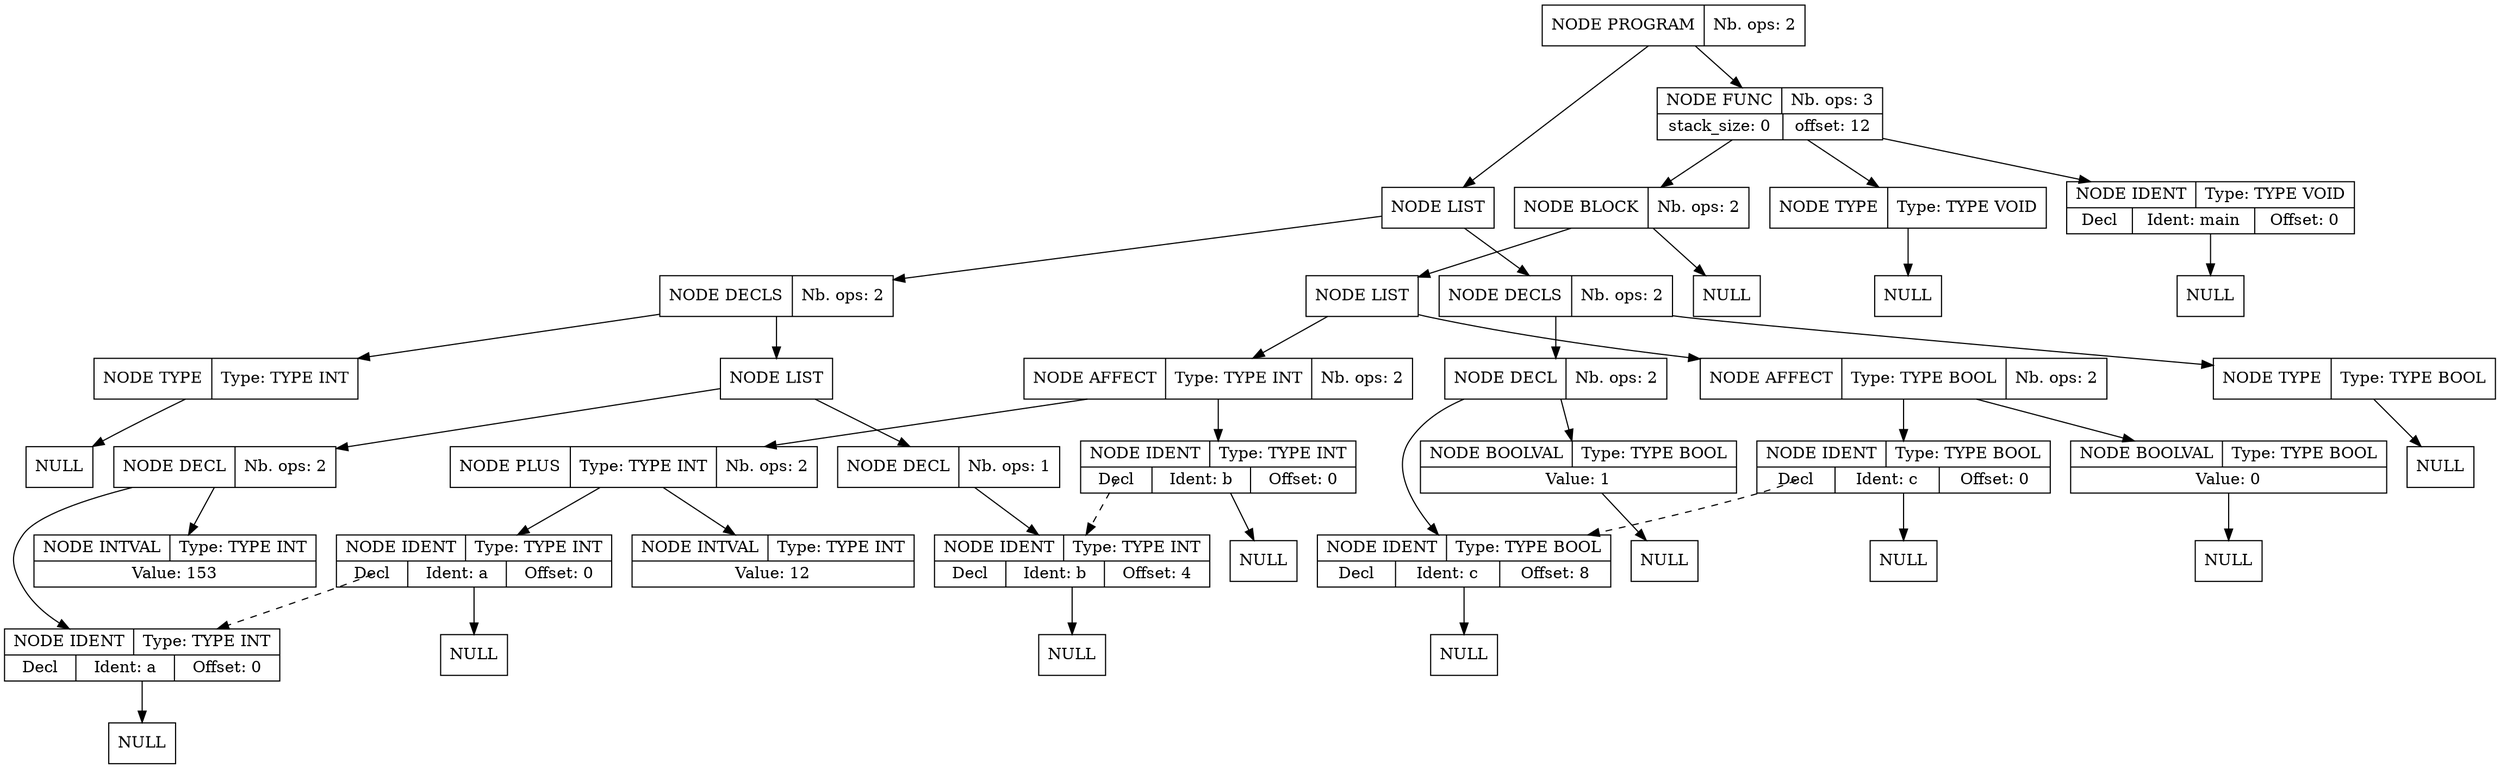 digraph global_vars {
    N1 [shape=record, label="{{NODE PROGRAM|Nb. ops: 2}}"];
    N2 [shape=record, label="{{NODE LIST}}"];
    N3 [shape=record, label="{{NODE DECLS|Nb. ops: 2}}"];
    N4 [shape=record, label="{{NODE TYPE|Type: TYPE INT}}"];
    N5 [shape=record, label="{{NULL}}"];
    edge[tailclip=true];
    N4 -> N5
    edge[tailclip=true];
    N3 -> N4
    N6 [shape=record, label="{{NODE LIST}}"];
    N7 [shape=record, label="{{NODE DECL|Nb. ops: 2}}"];
    N8 [shape=record, label="{{NODE IDENT|Type: TYPE INT}|{<decl>Decl      |Ident: a|Offset: 0}}"];
    N9 [shape=record, label="{{NULL}}"];
    edge[tailclip=true];
    N8 -> N9
    edge[tailclip=true];
    N7 -> N8
    N10 [shape=record, label="{{NODE INTVAL|Type: TYPE INT}|{Value: 153}}"];
    edge[tailclip=true];
    N7 -> N10
    edge[tailclip=true];
    N6 -> N7
    N11 [shape=record, label="{{NODE DECL|Nb. ops: 1}}"];
    N12 [shape=record, label="{{NODE IDENT|Type: TYPE INT}|{<decl>Decl      |Ident: b|Offset: 4}}"];
    N13 [shape=record, label="{{NULL}}"];
    edge[tailclip=true];
    N12 -> N13
    edge[tailclip=true];
    N11 -> N12
    edge[tailclip=true];
    N6 -> N11
    edge[tailclip=true];
    N3 -> N6
    edge[tailclip=true];
    N2 -> N3
    N14 [shape=record, label="{{NODE DECLS|Nb. ops: 2}}"];
    N15 [shape=record, label="{{NODE TYPE|Type: TYPE BOOL}}"];
    N16 [shape=record, label="{{NULL}}"];
    edge[tailclip=true];
    N15 -> N16
    edge[tailclip=true];
    N14 -> N15
    N17 [shape=record, label="{{NODE DECL|Nb. ops: 2}}"];
    N18 [shape=record, label="{{NODE IDENT|Type: TYPE BOOL}|{<decl>Decl      |Ident: c|Offset: 8}}"];
    N19 [shape=record, label="{{NULL}}"];
    edge[tailclip=true];
    N18 -> N19
    edge[tailclip=true];
    N17 -> N18
    N20 [shape=record, label="{{NODE BOOLVAL|Type: TYPE BOOL}|{Value: 1}}"];
    N21 [shape=record, label="{{NULL}}"];
    edge[tailclip=true];
    N20 -> N21
    edge[tailclip=true];
    N17 -> N20
    edge[tailclip=true];
    N14 -> N17
    edge[tailclip=true];
    N2 -> N14
    edge[tailclip=true];
    N1 -> N2
    N22 [shape=record, label="{{NODE FUNC|Nb. ops: 3}|{stack_size: 0|offset: 12}}"];
    N23 [shape=record, label="{{NODE TYPE|Type: TYPE VOID}}"];
    N24 [shape=record, label="{{NULL}}"];
    edge[tailclip=true];
    N23 -> N24
    edge[tailclip=true];
    N22 -> N23
    N25 [shape=record, label="{{NODE IDENT|Type: TYPE VOID}|{<decl>Decl      |Ident: main|Offset: 0}}"];
    N26 [shape=record, label="{{NULL}}"];
    edge[tailclip=true];
    N25 -> N26
    edge[tailclip=true];
    N22 -> N25
    N27 [shape=record, label="{{NODE BLOCK|Nb. ops: 2}}"];
    N28 [shape=record, label="{{NULL}}"];
    edge[tailclip=true];
    N27 -> N28
    N29 [shape=record, label="{{NODE LIST}}"];
    N30 [shape=record, label="{{NODE AFFECT|Type: TYPE BOOL|Nb. ops: 2}}"];
    N31 [shape=record, label="{{NODE IDENT|Type: TYPE BOOL}|{<decl>Decl      |Ident: c|Offset: 0}}"];
    edge[tailclip=false];
    "N31":decl:c -> "N18" [style=dashed]
    N32 [shape=record, label="{{NULL}}"];
    edge[tailclip=true];
    N31 -> N32
    edge[tailclip=true];
    N30 -> N31
    N33 [shape=record, label="{{NODE BOOLVAL|Type: TYPE BOOL}|{Value: 0}}"];
    N34 [shape=record, label="{{NULL}}"];
    edge[tailclip=true];
    N33 -> N34
    edge[tailclip=true];
    N30 -> N33
    edge[tailclip=true];
    N29 -> N30
    N35 [shape=record, label="{{NODE AFFECT|Type: TYPE INT|Nb. ops: 2}}"];
    N36 [shape=record, label="{{NODE IDENT|Type: TYPE INT}|{<decl>Decl      |Ident: b|Offset: 0}}"];
    edge[tailclip=false];
    "N36":decl:c -> "N12" [style=dashed]
    N37 [shape=record, label="{{NULL}}"];
    edge[tailclip=true];
    N36 -> N37
    edge[tailclip=true];
    N35 -> N36
    N38 [shape=record, label="{{NODE PLUS|Type: TYPE INT|Nb. ops: 2}}"];
    N39 [shape=record, label="{{NODE IDENT|Type: TYPE INT}|{<decl>Decl      |Ident: a|Offset: 0}}"];
    edge[tailclip=false];
    "N39":decl:c -> "N8" [style=dashed]
    N40 [shape=record, label="{{NULL}}"];
    edge[tailclip=true];
    N39 -> N40
    edge[tailclip=true];
    N38 -> N39
    N41 [shape=record, label="{{NODE INTVAL|Type: TYPE INT}|{Value: 12}}"];
    edge[tailclip=true];
    N38 -> N41
    edge[tailclip=true];
    N35 -> N38
    edge[tailclip=true];
    N29 -> N35
    edge[tailclip=true];
    N27 -> N29
    edge[tailclip=true];
    N22 -> N27
    edge[tailclip=true];
    N1 -> N22
}